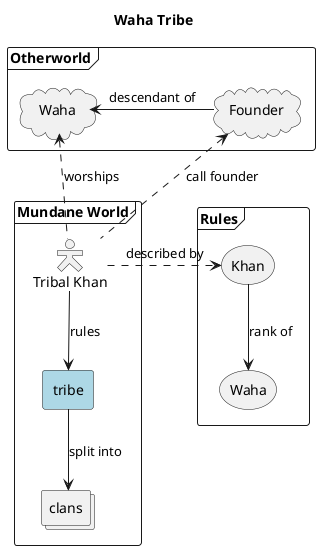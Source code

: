 @startuml
skinparam componentstyle rectangle
skinparam actorStyle Hollow 


title Waha Tribe 

frame Rules {

storage "Waha" as cult


storage "Khan" as rank

rank --> cult: rank of


}

frame "Mundane World" {
actor "Tribal Khan" as chief

component tribe #lightblue

collections clans


collections clans


tribe --> clans : split into


chief --> tribe : rules


}


frame Otherworld {

cloud "Founder" as wyter

cloud "Waha" as deity

deity <- wyter : descendant of

}




wyter <.. chief : call founder


deity <. chief : worships

chief .> rank : described by



@enduml